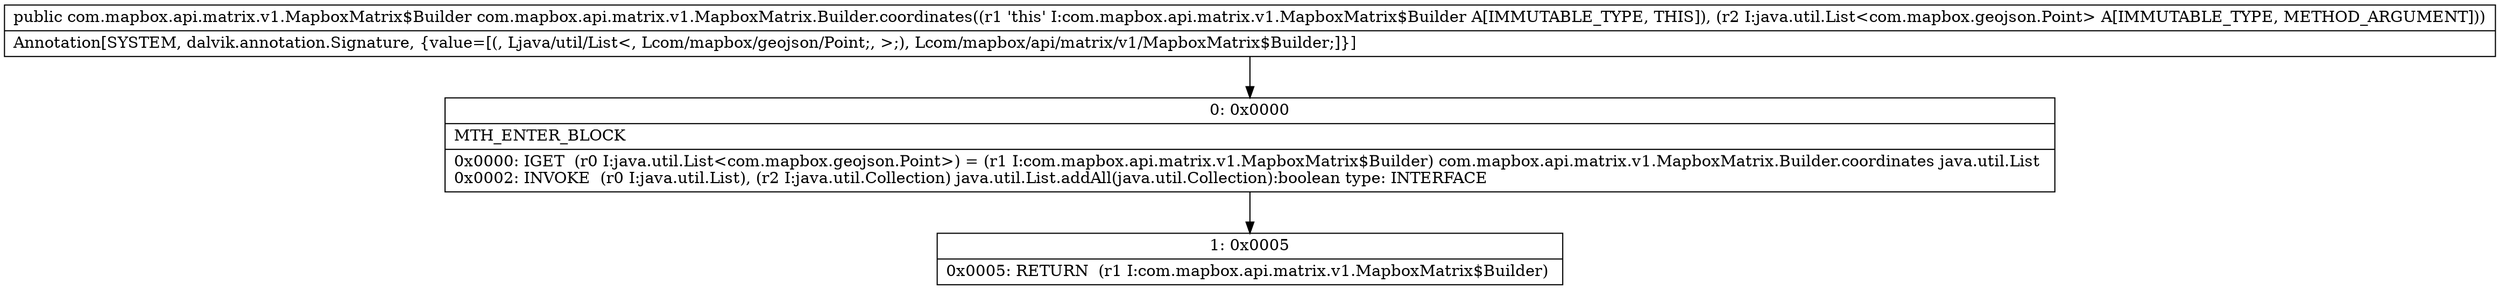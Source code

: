 digraph "CFG forcom.mapbox.api.matrix.v1.MapboxMatrix.Builder.coordinates(Ljava\/util\/List;)Lcom\/mapbox\/api\/matrix\/v1\/MapboxMatrix$Builder;" {
Node_0 [shape=record,label="{0\:\ 0x0000|MTH_ENTER_BLOCK\l|0x0000: IGET  (r0 I:java.util.List\<com.mapbox.geojson.Point\>) = (r1 I:com.mapbox.api.matrix.v1.MapboxMatrix$Builder) com.mapbox.api.matrix.v1.MapboxMatrix.Builder.coordinates java.util.List \l0x0002: INVOKE  (r0 I:java.util.List), (r2 I:java.util.Collection) java.util.List.addAll(java.util.Collection):boolean type: INTERFACE \l}"];
Node_1 [shape=record,label="{1\:\ 0x0005|0x0005: RETURN  (r1 I:com.mapbox.api.matrix.v1.MapboxMatrix$Builder) \l}"];
MethodNode[shape=record,label="{public com.mapbox.api.matrix.v1.MapboxMatrix$Builder com.mapbox.api.matrix.v1.MapboxMatrix.Builder.coordinates((r1 'this' I:com.mapbox.api.matrix.v1.MapboxMatrix$Builder A[IMMUTABLE_TYPE, THIS]), (r2 I:java.util.List\<com.mapbox.geojson.Point\> A[IMMUTABLE_TYPE, METHOD_ARGUMENT]))  | Annotation[SYSTEM, dalvik.annotation.Signature, \{value=[(, Ljava\/util\/List\<, Lcom\/mapbox\/geojson\/Point;, \>;), Lcom\/mapbox\/api\/matrix\/v1\/MapboxMatrix$Builder;]\}]\l}"];
MethodNode -> Node_0;
Node_0 -> Node_1;
}

